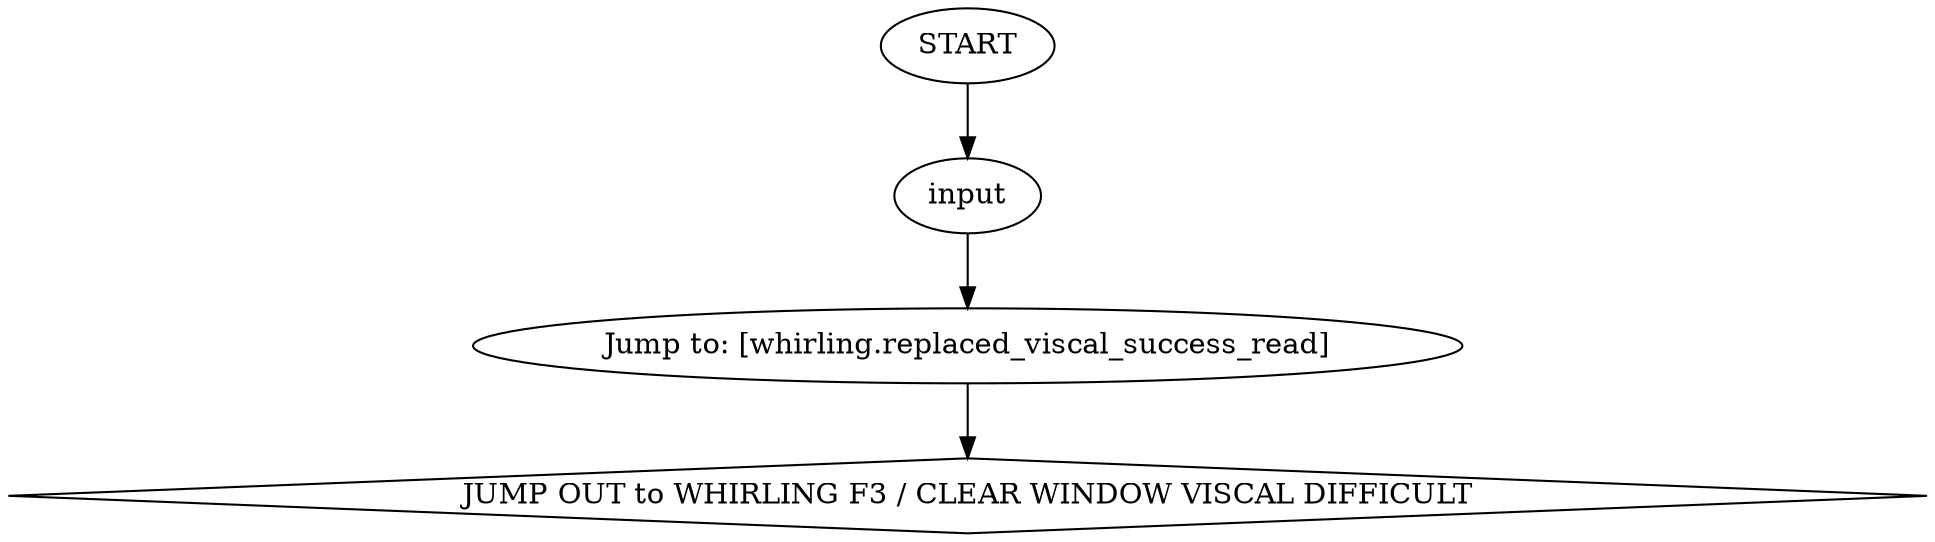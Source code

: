 # WHIRLING F3 / CLEAR WINDOW VISCAL TRIVIAL
# The trivial version of the window -- for when you know about Assassination
# ==================================================
digraph G {
	  0 [label="START"];
	  1 [label="input"];
	  2 [label="Jump to: [whirling.replaced_viscal_success_read]"];
	  6520108 [label="JUMP OUT to WHIRLING F3 / CLEAR WINDOW VISCAL DIFFICULT", shape=diamond];
	  0 -> 1
	  1 -> 2
	  2 -> 6520108
}

